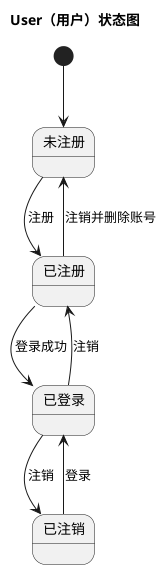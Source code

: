 @startuml
title User（用户）状态图

[*] --> 未注册
未注册 --> 已注册 : 注册
已注册 --> 已登录 : 登录成功
已登录 --> 已注销 : 注销
已注销 --> 已登录 : 登录
已登录 --> 已注册 : 注销
已注册 --> 未注册 : 注销并删除账号

@enduml

@startuml
title Administrator（管理员）状态图

[*] --> 未登录
未登录 --> 已登录 : 登录
已登录 --> 配置系统 : 进入系统设置
配置系统 --> 已登录 : 完成配置
已登录 --> 管理用户 : 进入用户管理
管理用户 --> 已登录 : 完成管理
已登录 --> 未登录 : 注销

@enduml
